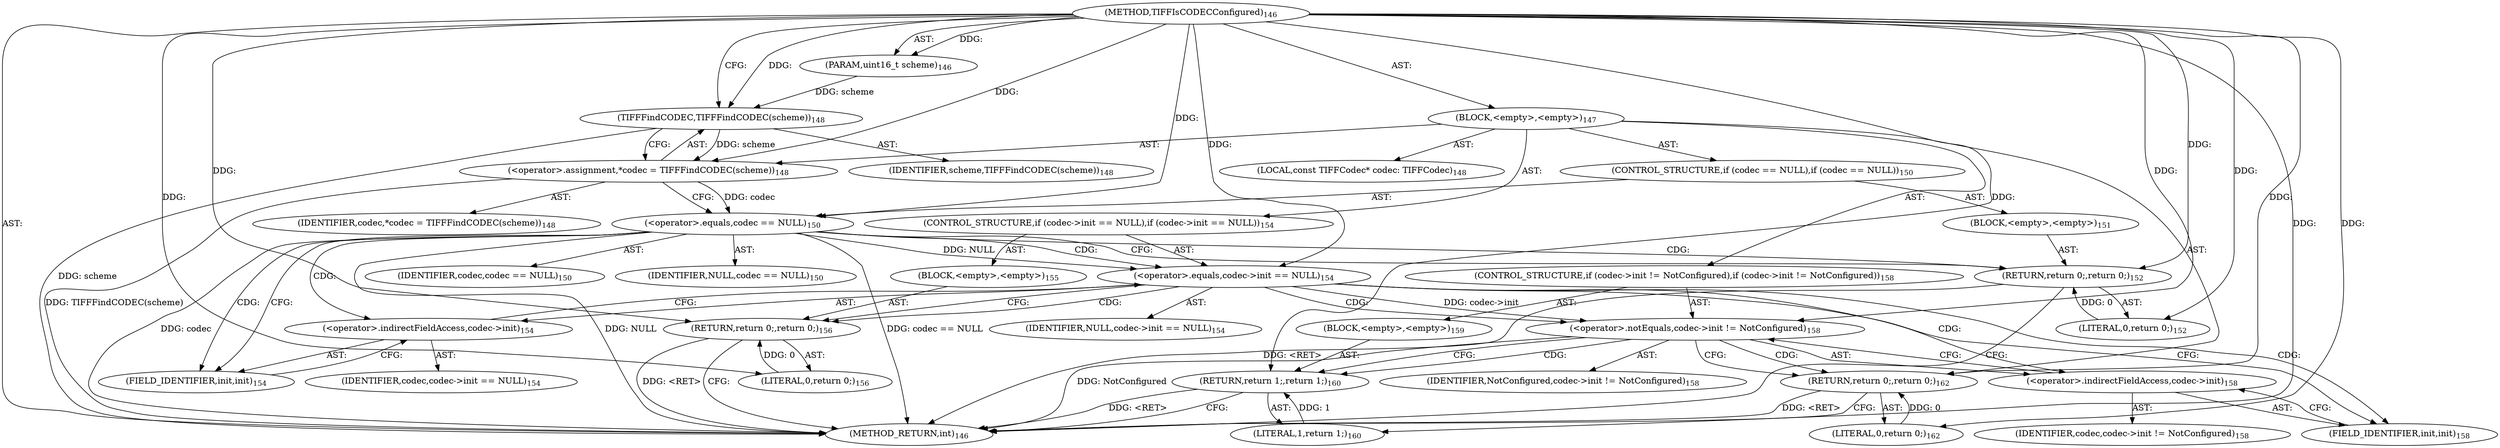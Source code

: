 digraph "TIFFIsCODECConfigured" {  
"29134" [label = <(METHOD,TIFFIsCODECConfigured)<SUB>146</SUB>> ]
"29135" [label = <(PARAM,uint16_t scheme)<SUB>146</SUB>> ]
"29136" [label = <(BLOCK,&lt;empty&gt;,&lt;empty&gt;)<SUB>147</SUB>> ]
"29137" [label = <(LOCAL,const TIFFCodec* codec: TIFFCodec)<SUB>148</SUB>> ]
"29138" [label = <(&lt;operator&gt;.assignment,*codec = TIFFFindCODEC(scheme))<SUB>148</SUB>> ]
"29139" [label = <(IDENTIFIER,codec,*codec = TIFFFindCODEC(scheme))<SUB>148</SUB>> ]
"29140" [label = <(TIFFFindCODEC,TIFFFindCODEC(scheme))<SUB>148</SUB>> ]
"29141" [label = <(IDENTIFIER,scheme,TIFFFindCODEC(scheme))<SUB>148</SUB>> ]
"29142" [label = <(CONTROL_STRUCTURE,if (codec == NULL),if (codec == NULL))<SUB>150</SUB>> ]
"29143" [label = <(&lt;operator&gt;.equals,codec == NULL)<SUB>150</SUB>> ]
"29144" [label = <(IDENTIFIER,codec,codec == NULL)<SUB>150</SUB>> ]
"29145" [label = <(IDENTIFIER,NULL,codec == NULL)<SUB>150</SUB>> ]
"29146" [label = <(BLOCK,&lt;empty&gt;,&lt;empty&gt;)<SUB>151</SUB>> ]
"29147" [label = <(RETURN,return 0;,return 0;)<SUB>152</SUB>> ]
"29148" [label = <(LITERAL,0,return 0;)<SUB>152</SUB>> ]
"29149" [label = <(CONTROL_STRUCTURE,if (codec-&gt;init == NULL),if (codec-&gt;init == NULL))<SUB>154</SUB>> ]
"29150" [label = <(&lt;operator&gt;.equals,codec-&gt;init == NULL)<SUB>154</SUB>> ]
"29151" [label = <(&lt;operator&gt;.indirectFieldAccess,codec-&gt;init)<SUB>154</SUB>> ]
"29152" [label = <(IDENTIFIER,codec,codec-&gt;init == NULL)<SUB>154</SUB>> ]
"29153" [label = <(FIELD_IDENTIFIER,init,init)<SUB>154</SUB>> ]
"29154" [label = <(IDENTIFIER,NULL,codec-&gt;init == NULL)<SUB>154</SUB>> ]
"29155" [label = <(BLOCK,&lt;empty&gt;,&lt;empty&gt;)<SUB>155</SUB>> ]
"29156" [label = <(RETURN,return 0;,return 0;)<SUB>156</SUB>> ]
"29157" [label = <(LITERAL,0,return 0;)<SUB>156</SUB>> ]
"29158" [label = <(CONTROL_STRUCTURE,if (codec-&gt;init != NotConfigured),if (codec-&gt;init != NotConfigured))<SUB>158</SUB>> ]
"29159" [label = <(&lt;operator&gt;.notEquals,codec-&gt;init != NotConfigured)<SUB>158</SUB>> ]
"29160" [label = <(&lt;operator&gt;.indirectFieldAccess,codec-&gt;init)<SUB>158</SUB>> ]
"29161" [label = <(IDENTIFIER,codec,codec-&gt;init != NotConfigured)<SUB>158</SUB>> ]
"29162" [label = <(FIELD_IDENTIFIER,init,init)<SUB>158</SUB>> ]
"29163" [label = <(IDENTIFIER,NotConfigured,codec-&gt;init != NotConfigured)<SUB>158</SUB>> ]
"29164" [label = <(BLOCK,&lt;empty&gt;,&lt;empty&gt;)<SUB>159</SUB>> ]
"29165" [label = <(RETURN,return 1;,return 1;)<SUB>160</SUB>> ]
"29166" [label = <(LITERAL,1,return 1;)<SUB>160</SUB>> ]
"29167" [label = <(RETURN,return 0;,return 0;)<SUB>162</SUB>> ]
"29168" [label = <(LITERAL,0,return 0;)<SUB>162</SUB>> ]
"29169" [label = <(METHOD_RETURN,int)<SUB>146</SUB>> ]
  "29134" -> "29135"  [ label = "AST: "] 
  "29134" -> "29136"  [ label = "AST: "] 
  "29134" -> "29169"  [ label = "AST: "] 
  "29136" -> "29137"  [ label = "AST: "] 
  "29136" -> "29138"  [ label = "AST: "] 
  "29136" -> "29142"  [ label = "AST: "] 
  "29136" -> "29149"  [ label = "AST: "] 
  "29136" -> "29158"  [ label = "AST: "] 
  "29136" -> "29167"  [ label = "AST: "] 
  "29138" -> "29139"  [ label = "AST: "] 
  "29138" -> "29140"  [ label = "AST: "] 
  "29140" -> "29141"  [ label = "AST: "] 
  "29142" -> "29143"  [ label = "AST: "] 
  "29142" -> "29146"  [ label = "AST: "] 
  "29143" -> "29144"  [ label = "AST: "] 
  "29143" -> "29145"  [ label = "AST: "] 
  "29146" -> "29147"  [ label = "AST: "] 
  "29147" -> "29148"  [ label = "AST: "] 
  "29149" -> "29150"  [ label = "AST: "] 
  "29149" -> "29155"  [ label = "AST: "] 
  "29150" -> "29151"  [ label = "AST: "] 
  "29150" -> "29154"  [ label = "AST: "] 
  "29151" -> "29152"  [ label = "AST: "] 
  "29151" -> "29153"  [ label = "AST: "] 
  "29155" -> "29156"  [ label = "AST: "] 
  "29156" -> "29157"  [ label = "AST: "] 
  "29158" -> "29159"  [ label = "AST: "] 
  "29158" -> "29164"  [ label = "AST: "] 
  "29159" -> "29160"  [ label = "AST: "] 
  "29159" -> "29163"  [ label = "AST: "] 
  "29160" -> "29161"  [ label = "AST: "] 
  "29160" -> "29162"  [ label = "AST: "] 
  "29164" -> "29165"  [ label = "AST: "] 
  "29165" -> "29166"  [ label = "AST: "] 
  "29167" -> "29168"  [ label = "AST: "] 
  "29138" -> "29143"  [ label = "CFG: "] 
  "29167" -> "29169"  [ label = "CFG: "] 
  "29140" -> "29138"  [ label = "CFG: "] 
  "29143" -> "29147"  [ label = "CFG: "] 
  "29143" -> "29153"  [ label = "CFG: "] 
  "29150" -> "29156"  [ label = "CFG: "] 
  "29150" -> "29162"  [ label = "CFG: "] 
  "29159" -> "29165"  [ label = "CFG: "] 
  "29159" -> "29167"  [ label = "CFG: "] 
  "29147" -> "29169"  [ label = "CFG: "] 
  "29151" -> "29150"  [ label = "CFG: "] 
  "29156" -> "29169"  [ label = "CFG: "] 
  "29160" -> "29159"  [ label = "CFG: "] 
  "29165" -> "29169"  [ label = "CFG: "] 
  "29153" -> "29151"  [ label = "CFG: "] 
  "29162" -> "29160"  [ label = "CFG: "] 
  "29134" -> "29140"  [ label = "CFG: "] 
  "29165" -> "29169"  [ label = "DDG: &lt;RET&gt;"] 
  "29167" -> "29169"  [ label = "DDG: &lt;RET&gt;"] 
  "29156" -> "29169"  [ label = "DDG: &lt;RET&gt;"] 
  "29147" -> "29169"  [ label = "DDG: &lt;RET&gt;"] 
  "29140" -> "29169"  [ label = "DDG: scheme"] 
  "29138" -> "29169"  [ label = "DDG: TIFFFindCODEC(scheme)"] 
  "29143" -> "29169"  [ label = "DDG: codec"] 
  "29143" -> "29169"  [ label = "DDG: NULL"] 
  "29143" -> "29169"  [ label = "DDG: codec == NULL"] 
  "29159" -> "29169"  [ label = "DDG: NotConfigured"] 
  "29134" -> "29135"  [ label = "DDG: "] 
  "29140" -> "29138"  [ label = "DDG: scheme"] 
  "29168" -> "29167"  [ label = "DDG: 0"] 
  "29134" -> "29167"  [ label = "DDG: "] 
  "29134" -> "29138"  [ label = "DDG: "] 
  "29134" -> "29168"  [ label = "DDG: "] 
  "29135" -> "29140"  [ label = "DDG: scheme"] 
  "29134" -> "29140"  [ label = "DDG: "] 
  "29138" -> "29143"  [ label = "DDG: codec"] 
  "29134" -> "29143"  [ label = "DDG: "] 
  "29148" -> "29147"  [ label = "DDG: 0"] 
  "29134" -> "29147"  [ label = "DDG: "] 
  "29143" -> "29150"  [ label = "DDG: NULL"] 
  "29134" -> "29150"  [ label = "DDG: "] 
  "29157" -> "29156"  [ label = "DDG: 0"] 
  "29134" -> "29156"  [ label = "DDG: "] 
  "29150" -> "29159"  [ label = "DDG: codec-&gt;init"] 
  "29134" -> "29159"  [ label = "DDG: "] 
  "29166" -> "29165"  [ label = "DDG: 1"] 
  "29134" -> "29165"  [ label = "DDG: "] 
  "29134" -> "29148"  [ label = "DDG: "] 
  "29134" -> "29157"  [ label = "DDG: "] 
  "29134" -> "29166"  [ label = "DDG: "] 
  "29143" -> "29153"  [ label = "CDG: "] 
  "29143" -> "29150"  [ label = "CDG: "] 
  "29143" -> "29151"  [ label = "CDG: "] 
  "29143" -> "29147"  [ label = "CDG: "] 
  "29150" -> "29160"  [ label = "CDG: "] 
  "29150" -> "29156"  [ label = "CDG: "] 
  "29150" -> "29162"  [ label = "CDG: "] 
  "29150" -> "29159"  [ label = "CDG: "] 
  "29159" -> "29167"  [ label = "CDG: "] 
  "29159" -> "29165"  [ label = "CDG: "] 
}
